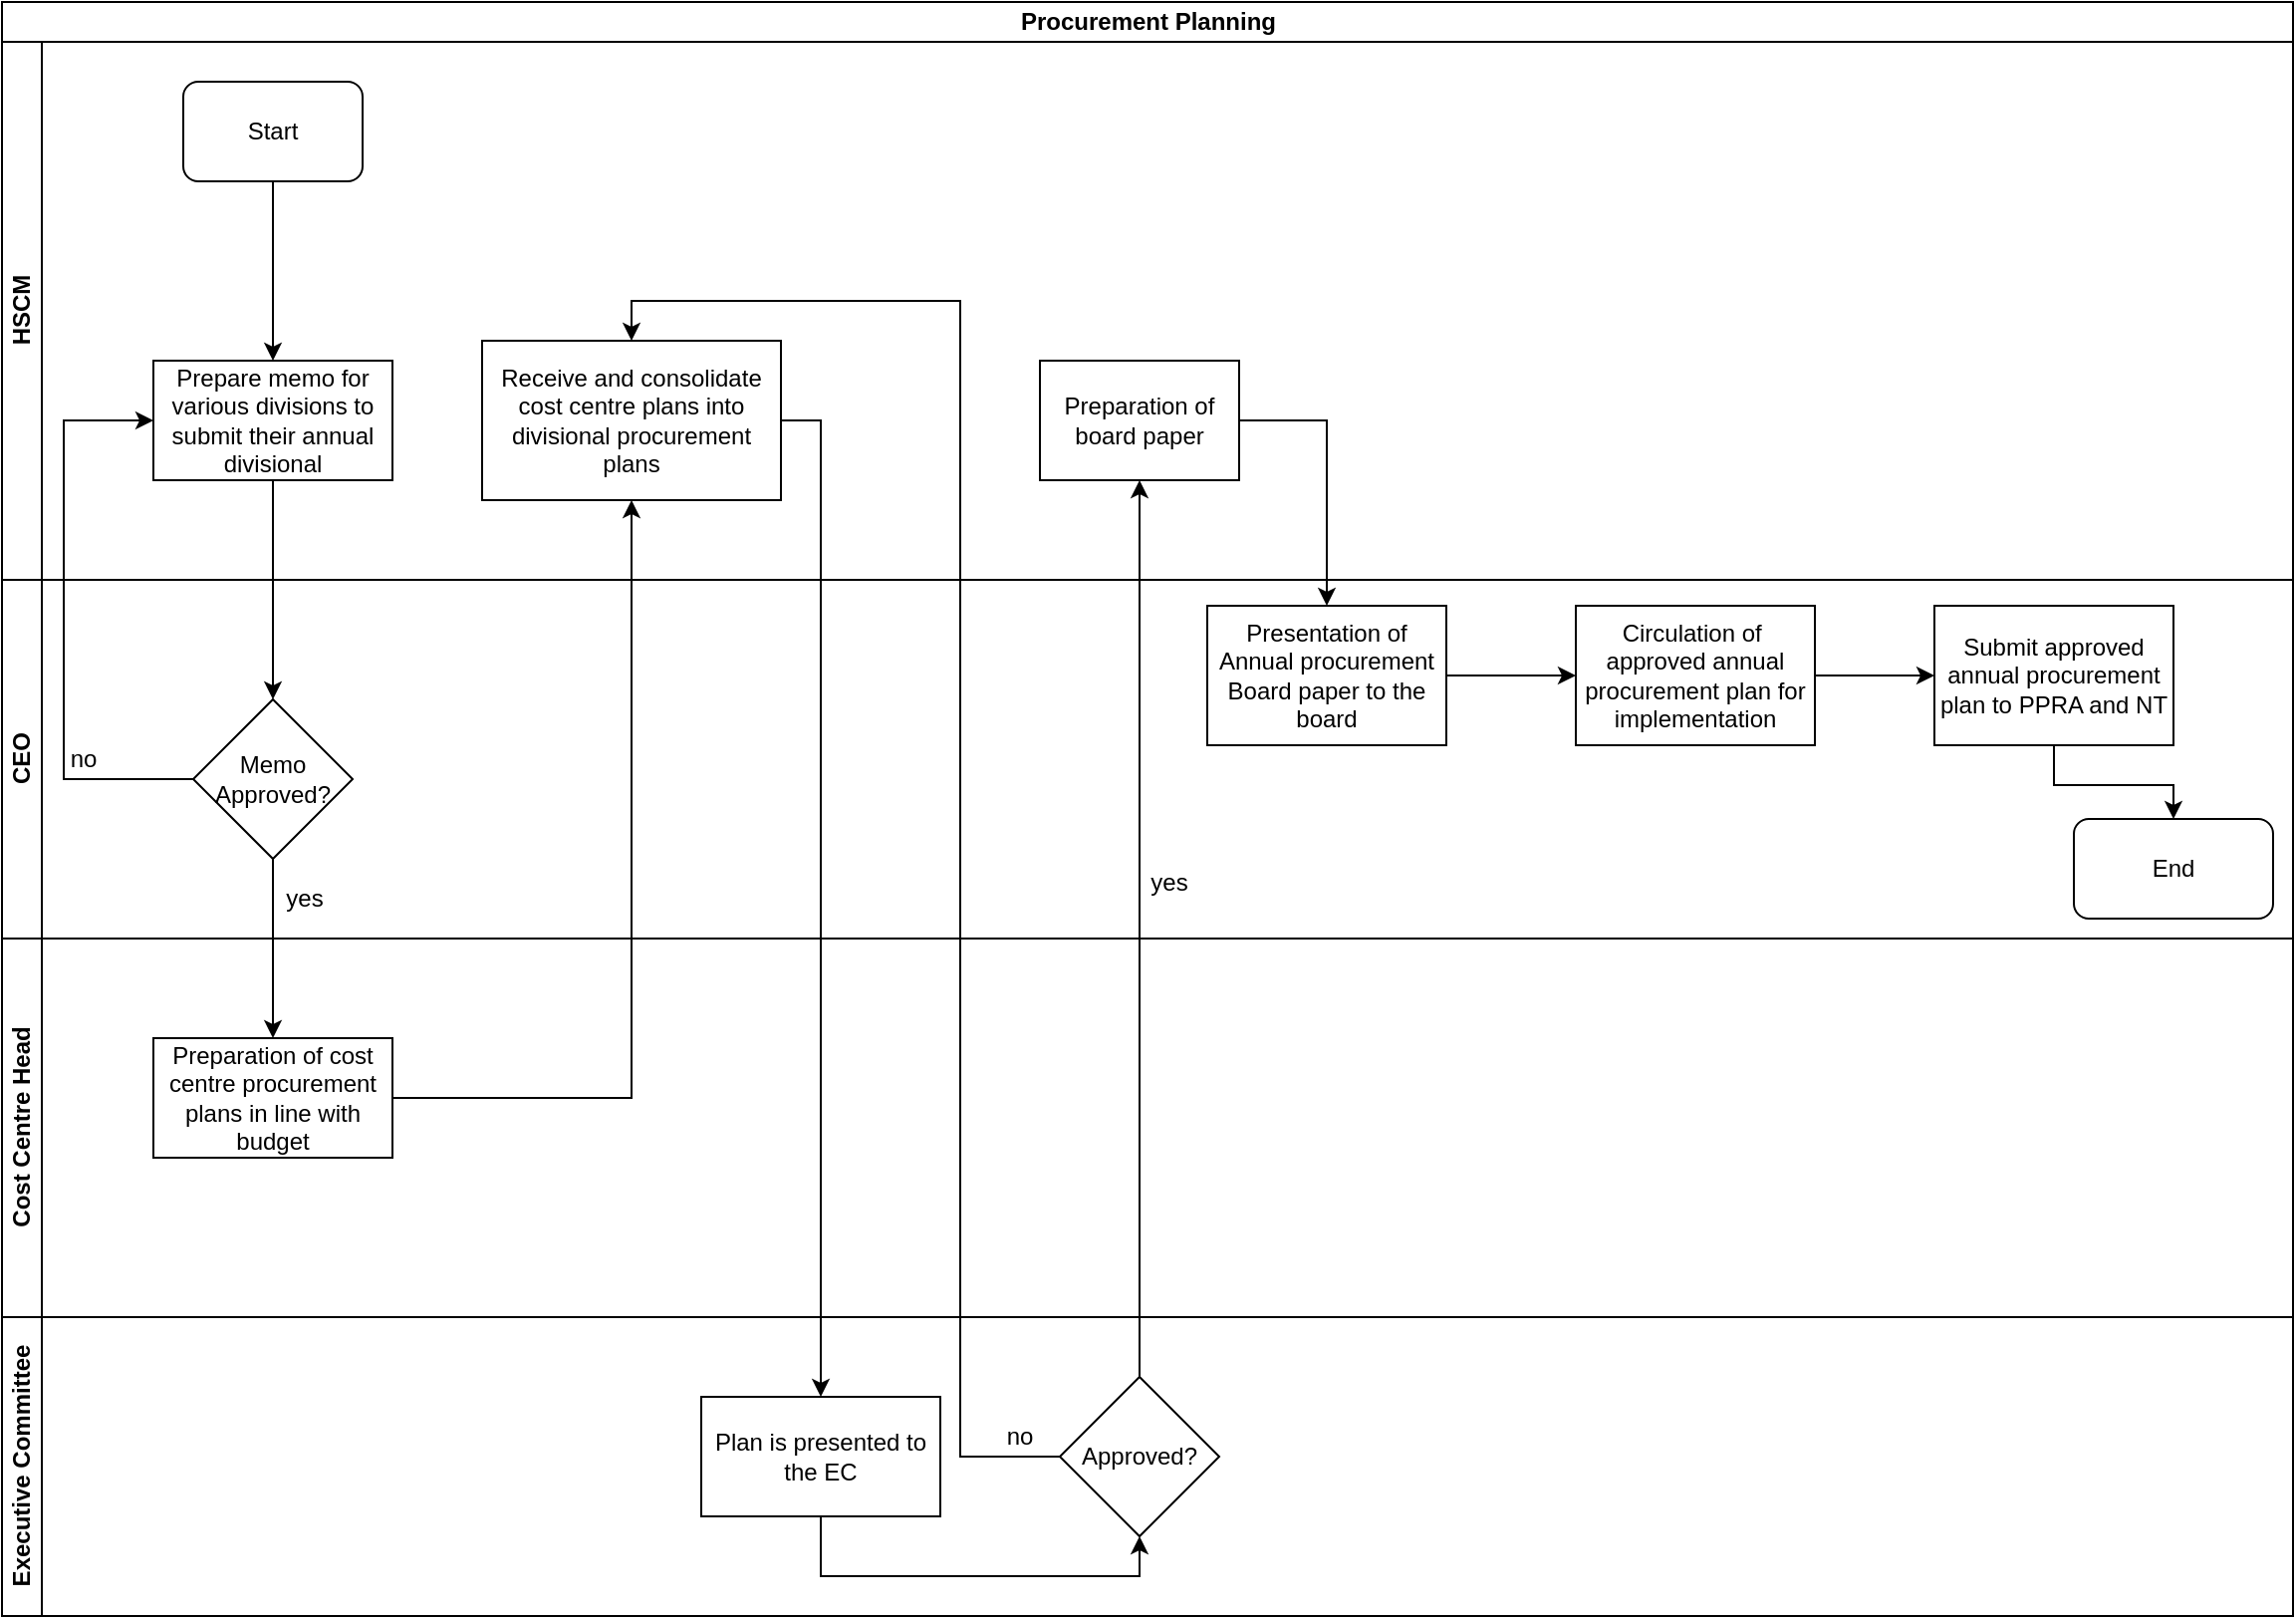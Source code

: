 <mxfile version="14.0.0" type="github">
  <diagram id="OvEPDo06AWxCtlv7Htj_" name="Page-1">
    <mxGraphModel dx="1038" dy="547" grid="1" gridSize="10" guides="1" tooltips="1" connect="1" arrows="1" fold="1" page="1" pageScale="1" pageWidth="1169" pageHeight="827" math="0" shadow="0">
      <root>
        <mxCell id="0" />
        <mxCell id="1" parent="0" />
        <mxCell id="EHX_ExxeSJnJYutKTGt3-1" value="Procurement Planning" style="swimlane;html=1;childLayout=stackLayout;resizeParent=1;resizeParentMax=0;horizontal=1;startSize=20;horizontalStack=0;" vertex="1" parent="1">
          <mxGeometry x="10" y="10" width="1150" height="810" as="geometry" />
        </mxCell>
        <mxCell id="EHX_ExxeSJnJYutKTGt3-2" value="HSCM" style="swimlane;html=1;startSize=20;horizontal=0;" vertex="1" parent="EHX_ExxeSJnJYutKTGt3-1">
          <mxGeometry y="20" width="1150" height="270" as="geometry" />
        </mxCell>
        <mxCell id="EHX_ExxeSJnJYutKTGt3-5" value="Start" style="rounded=1;whiteSpace=wrap;html=1;" vertex="1" parent="EHX_ExxeSJnJYutKTGt3-2">
          <mxGeometry x="91" y="20" width="90" height="50" as="geometry" />
        </mxCell>
        <mxCell id="EHX_ExxeSJnJYutKTGt3-8" value="Prepare memo for various divisions to submit their annual divisional" style="rounded=0;whiteSpace=wrap;html=1;" vertex="1" parent="EHX_ExxeSJnJYutKTGt3-2">
          <mxGeometry x="76" y="160" width="120" height="60" as="geometry" />
        </mxCell>
        <mxCell id="EHX_ExxeSJnJYutKTGt3-7" value="" style="edgeStyle=orthogonalEdgeStyle;rounded=0;orthogonalLoop=1;jettySize=auto;html=1;entryX=0.5;entryY=0;entryDx=0;entryDy=0;" edge="1" parent="EHX_ExxeSJnJYutKTGt3-2" source="EHX_ExxeSJnJYutKTGt3-5" target="EHX_ExxeSJnJYutKTGt3-8">
          <mxGeometry relative="1" as="geometry">
            <mxPoint x="136" y="145" as="targetPoint" />
          </mxGeometry>
        </mxCell>
        <mxCell id="EHX_ExxeSJnJYutKTGt3-15" value="Receive and consolidate cost centre plans into divisional procurement plans" style="whiteSpace=wrap;html=1;rounded=0;" vertex="1" parent="EHX_ExxeSJnJYutKTGt3-2">
          <mxGeometry x="241" y="150" width="150" height="80" as="geometry" />
        </mxCell>
        <mxCell id="EHX_ExxeSJnJYutKTGt3-27" value="Preparation of board paper" style="whiteSpace=wrap;html=1;rounded=0;" vertex="1" parent="EHX_ExxeSJnJYutKTGt3-2">
          <mxGeometry x="521" y="160" width="100" height="60" as="geometry" />
        </mxCell>
        <mxCell id="EHX_ExxeSJnJYutKTGt3-10" value="" style="edgeStyle=orthogonalEdgeStyle;rounded=0;orthogonalLoop=1;jettySize=auto;html=1;" edge="1" parent="EHX_ExxeSJnJYutKTGt3-1" source="EHX_ExxeSJnJYutKTGt3-8" target="EHX_ExxeSJnJYutKTGt3-9">
          <mxGeometry relative="1" as="geometry" />
        </mxCell>
        <mxCell id="EHX_ExxeSJnJYutKTGt3-12" value="" style="edgeStyle=orthogonalEdgeStyle;rounded=0;orthogonalLoop=1;jettySize=auto;html=1;" edge="1" parent="EHX_ExxeSJnJYutKTGt3-1" source="EHX_ExxeSJnJYutKTGt3-9" target="EHX_ExxeSJnJYutKTGt3-11">
          <mxGeometry relative="1" as="geometry" />
        </mxCell>
        <mxCell id="EHX_ExxeSJnJYutKTGt3-16" value="" style="edgeStyle=orthogonalEdgeStyle;rounded=0;orthogonalLoop=1;jettySize=auto;html=1;" edge="1" parent="EHX_ExxeSJnJYutKTGt3-1" source="EHX_ExxeSJnJYutKTGt3-11" target="EHX_ExxeSJnJYutKTGt3-15">
          <mxGeometry relative="1" as="geometry" />
        </mxCell>
        <mxCell id="EHX_ExxeSJnJYutKTGt3-20" value="" style="edgeStyle=orthogonalEdgeStyle;rounded=0;orthogonalLoop=1;jettySize=auto;html=1;entryX=0;entryY=0.5;entryDx=0;entryDy=0;" edge="1" parent="EHX_ExxeSJnJYutKTGt3-1" source="EHX_ExxeSJnJYutKTGt3-9" target="EHX_ExxeSJnJYutKTGt3-8">
          <mxGeometry relative="1" as="geometry">
            <mxPoint x="36" y="390" as="targetPoint" />
            <Array as="points">
              <mxPoint x="31" y="390" />
              <mxPoint x="31" y="210" />
            </Array>
          </mxGeometry>
        </mxCell>
        <mxCell id="EHX_ExxeSJnJYutKTGt3-28" value="" style="edgeStyle=orthogonalEdgeStyle;rounded=0;orthogonalLoop=1;jettySize=auto;html=1;" edge="1" parent="EHX_ExxeSJnJYutKTGt3-1" source="EHX_ExxeSJnJYutKTGt3-25" target="EHX_ExxeSJnJYutKTGt3-27">
          <mxGeometry relative="1" as="geometry" />
        </mxCell>
        <mxCell id="EHX_ExxeSJnJYutKTGt3-29" style="edgeStyle=orthogonalEdgeStyle;rounded=0;orthogonalLoop=1;jettySize=auto;html=1;exitX=0;exitY=0.5;exitDx=0;exitDy=0;entryX=0.5;entryY=0;entryDx=0;entryDy=0;" edge="1" parent="EHX_ExxeSJnJYutKTGt3-1" source="EHX_ExxeSJnJYutKTGt3-25" target="EHX_ExxeSJnJYutKTGt3-15">
          <mxGeometry relative="1" as="geometry">
            <mxPoint x="501" y="610" as="targetPoint" />
            <Array as="points">
              <mxPoint x="481" y="730" />
              <mxPoint x="481" y="150" />
              <mxPoint x="316" y="150" />
            </Array>
          </mxGeometry>
        </mxCell>
        <mxCell id="EHX_ExxeSJnJYutKTGt3-33" value="" style="edgeStyle=orthogonalEdgeStyle;rounded=0;orthogonalLoop=1;jettySize=auto;html=1;entryX=0.5;entryY=0;entryDx=0;entryDy=0;" edge="1" parent="EHX_ExxeSJnJYutKTGt3-1" source="EHX_ExxeSJnJYutKTGt3-27" target="EHX_ExxeSJnJYutKTGt3-32">
          <mxGeometry relative="1" as="geometry">
            <Array as="points">
              <mxPoint x="665" y="210" />
            </Array>
          </mxGeometry>
        </mxCell>
        <mxCell id="EHX_ExxeSJnJYutKTGt3-3" value="CEO" style="swimlane;html=1;startSize=20;horizontal=0;" vertex="1" parent="EHX_ExxeSJnJYutKTGt3-1">
          <mxGeometry y="290" width="1150" height="180" as="geometry" />
        </mxCell>
        <mxCell id="EHX_ExxeSJnJYutKTGt3-9" value="Memo Approved?" style="rhombus;whiteSpace=wrap;html=1;rounded=0;" vertex="1" parent="EHX_ExxeSJnJYutKTGt3-3">
          <mxGeometry x="96" y="60" width="80" height="80" as="geometry" />
        </mxCell>
        <mxCell id="EHX_ExxeSJnJYutKTGt3-17" value="yes" style="text;html=1;strokeColor=none;fillColor=none;align=center;verticalAlign=middle;whiteSpace=wrap;rounded=0;" vertex="1" parent="EHX_ExxeSJnJYutKTGt3-3">
          <mxGeometry x="132" y="150" width="40" height="20" as="geometry" />
        </mxCell>
        <mxCell id="EHX_ExxeSJnJYutKTGt3-18" value="no" style="text;html=1;strokeColor=none;fillColor=none;align=center;verticalAlign=middle;whiteSpace=wrap;rounded=0;" vertex="1" parent="EHX_ExxeSJnJYutKTGt3-3">
          <mxGeometry x="21" y="80" width="40" height="20" as="geometry" />
        </mxCell>
        <mxCell id="EHX_ExxeSJnJYutKTGt3-32" value="Presentation of Annual procurement Board paper to the board" style="whiteSpace=wrap;html=1;rounded=0;" vertex="1" parent="EHX_ExxeSJnJYutKTGt3-3">
          <mxGeometry x="605" y="13" width="120" height="70" as="geometry" />
        </mxCell>
        <mxCell id="EHX_ExxeSJnJYutKTGt3-34" value="Circulation of&amp;nbsp; approved annual procurement plan for implementation" style="whiteSpace=wrap;html=1;rounded=0;" vertex="1" parent="EHX_ExxeSJnJYutKTGt3-3">
          <mxGeometry x="790" y="13" width="120" height="70" as="geometry" />
        </mxCell>
        <mxCell id="EHX_ExxeSJnJYutKTGt3-35" value="" style="edgeStyle=orthogonalEdgeStyle;rounded=0;orthogonalLoop=1;jettySize=auto;html=1;" edge="1" parent="EHX_ExxeSJnJYutKTGt3-3" source="EHX_ExxeSJnJYutKTGt3-32" target="EHX_ExxeSJnJYutKTGt3-34">
          <mxGeometry relative="1" as="geometry" />
        </mxCell>
        <mxCell id="EHX_ExxeSJnJYutKTGt3-36" value="Submit approved annual procurement plan to PPRA and NT" style="whiteSpace=wrap;html=1;rounded=0;" vertex="1" parent="EHX_ExxeSJnJYutKTGt3-3">
          <mxGeometry x="970" y="13" width="120" height="70" as="geometry" />
        </mxCell>
        <mxCell id="EHX_ExxeSJnJYutKTGt3-37" value="" style="edgeStyle=orthogonalEdgeStyle;rounded=0;orthogonalLoop=1;jettySize=auto;html=1;" edge="1" parent="EHX_ExxeSJnJYutKTGt3-3" source="EHX_ExxeSJnJYutKTGt3-34" target="EHX_ExxeSJnJYutKTGt3-36">
          <mxGeometry relative="1" as="geometry" />
        </mxCell>
        <mxCell id="EHX_ExxeSJnJYutKTGt3-42" value="End" style="rounded=1;whiteSpace=wrap;html=1;" vertex="1" parent="EHX_ExxeSJnJYutKTGt3-3">
          <mxGeometry x="1040" y="120" width="100" height="50" as="geometry" />
        </mxCell>
        <mxCell id="EHX_ExxeSJnJYutKTGt3-41" value="" style="edgeStyle=orthogonalEdgeStyle;rounded=0;orthogonalLoop=1;jettySize=auto;html=1;" edge="1" parent="EHX_ExxeSJnJYutKTGt3-3" source="EHX_ExxeSJnJYutKTGt3-36" target="EHX_ExxeSJnJYutKTGt3-42">
          <mxGeometry relative="1" as="geometry">
            <mxPoint x="1030" y="168" as="targetPoint" />
          </mxGeometry>
        </mxCell>
        <mxCell id="EHX_ExxeSJnJYutKTGt3-4" value="Cost Centre Head" style="swimlane;html=1;startSize=20;horizontal=0;" vertex="1" parent="EHX_ExxeSJnJYutKTGt3-1">
          <mxGeometry y="470" width="1150" height="190" as="geometry" />
        </mxCell>
        <mxCell id="EHX_ExxeSJnJYutKTGt3-11" value="Preparation of cost centre procurement plans in line with budget" style="whiteSpace=wrap;html=1;rounded=0;" vertex="1" parent="EHX_ExxeSJnJYutKTGt3-4">
          <mxGeometry x="76" y="50" width="120" height="60" as="geometry" />
        </mxCell>
        <mxCell id="EHX_ExxeSJnJYutKTGt3-21" value="Executive Committee" style="swimlane;html=1;startSize=20;horizontal=0;" vertex="1" parent="EHX_ExxeSJnJYutKTGt3-1">
          <mxGeometry y="660" width="1150" height="150" as="geometry" />
        </mxCell>
        <mxCell id="EHX_ExxeSJnJYutKTGt3-25" value="Approved?" style="rhombus;whiteSpace=wrap;html=1;rounded=0;" vertex="1" parent="EHX_ExxeSJnJYutKTGt3-21">
          <mxGeometry x="531" y="30" width="80" height="80" as="geometry" />
        </mxCell>
        <mxCell id="EHX_ExxeSJnJYutKTGt3-26" value="" style="edgeStyle=orthogonalEdgeStyle;rounded=0;orthogonalLoop=1;jettySize=auto;html=1;entryX=0.5;entryY=1;entryDx=0;entryDy=0;" edge="1" parent="1" source="EHX_ExxeSJnJYutKTGt3-23" target="EHX_ExxeSJnJYutKTGt3-25">
          <mxGeometry relative="1" as="geometry">
            <Array as="points">
              <mxPoint x="421" y="800" />
              <mxPoint x="581" y="800" />
            </Array>
          </mxGeometry>
        </mxCell>
        <mxCell id="EHX_ExxeSJnJYutKTGt3-23" value="Plan is presented to the EC" style="whiteSpace=wrap;html=1;rounded=0;" vertex="1" parent="1">
          <mxGeometry x="361" y="710" width="120" height="60" as="geometry" />
        </mxCell>
        <mxCell id="EHX_ExxeSJnJYutKTGt3-24" value="" style="edgeStyle=orthogonalEdgeStyle;rounded=0;orthogonalLoop=1;jettySize=auto;html=1;" edge="1" parent="1" source="EHX_ExxeSJnJYutKTGt3-15" target="EHX_ExxeSJnJYutKTGt3-23">
          <mxGeometry relative="1" as="geometry">
            <Array as="points">
              <mxPoint x="421" y="220" />
            </Array>
          </mxGeometry>
        </mxCell>
        <mxCell id="EHX_ExxeSJnJYutKTGt3-30" value="yes" style="text;html=1;strokeColor=none;fillColor=none;align=center;verticalAlign=middle;whiteSpace=wrap;rounded=0;" vertex="1" parent="1">
          <mxGeometry x="576" y="442" width="40" height="20" as="geometry" />
        </mxCell>
        <mxCell id="EHX_ExxeSJnJYutKTGt3-31" value="no" style="text;html=1;strokeColor=none;fillColor=none;align=center;verticalAlign=middle;whiteSpace=wrap;rounded=0;" vertex="1" parent="1">
          <mxGeometry x="501" y="720" width="40" height="20" as="geometry" />
        </mxCell>
      </root>
    </mxGraphModel>
  </diagram>
</mxfile>
